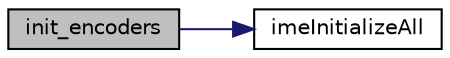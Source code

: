 digraph "init_encoders"
{
  edge [fontname="Helvetica",fontsize="10",labelfontname="Helvetica",labelfontsize="10"];
  node [fontname="Helvetica",fontsize="10",shape=record];
  rankdir="LR";
  Node0 [label="init_encoders",height=0.2,width=0.4,color="black", fillcolor="grey75", style="filled", fontcolor="black"];
  Node0 -> Node1 [color="midnightblue",fontsize="10",style="solid"];
  Node1 [label="imeInitializeAll",height=0.2,width=0.4,color="black", fillcolor="white", style="filled",URL="$_a_p_i_8h.html#a868ab46aa5992e60829936c0109160bf"];
}
